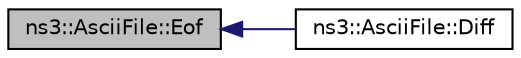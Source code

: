 digraph "ns3::AsciiFile::Eof"
{
  edge [fontname="Helvetica",fontsize="10",labelfontname="Helvetica",labelfontsize="10"];
  node [fontname="Helvetica",fontsize="10",shape=record];
  rankdir="LR";
  Node1 [label="ns3::AsciiFile::Eof",height=0.2,width=0.4,color="black", fillcolor="grey75", style="filled", fontcolor="black"];
  Node1 -> Node2 [dir="back",color="midnightblue",fontsize="10",style="solid"];
  Node2 [label="ns3::AsciiFile::Diff",height=0.2,width=0.4,color="black", fillcolor="white", style="filled",URL="$d9/d96/classns3_1_1AsciiFile.html#a49e6f6ba09c38555aabddde5b2f3ffda",tooltip="Compare two ASCII files line-by-line. "];
}
